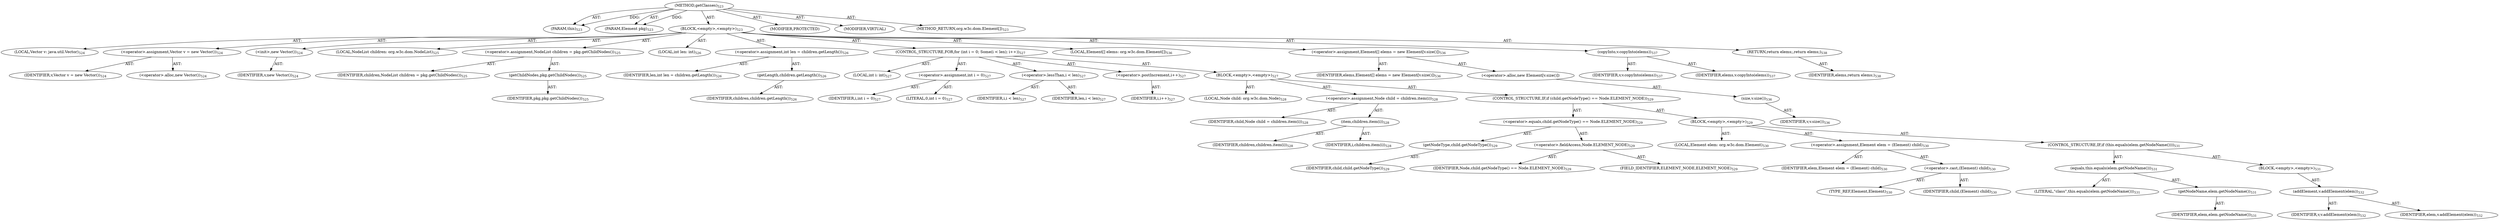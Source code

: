 digraph "getClasses" {  
"111669149713" [label = <(METHOD,getClasses)<SUB>523</SUB>> ]
"115964117027" [label = <(PARAM,this)<SUB>523</SUB>> ]
"115964117028" [label = <(PARAM,Element pkg)<SUB>523</SUB>> ]
"25769803836" [label = <(BLOCK,&lt;empty&gt;,&lt;empty&gt;)<SUB>523</SUB>> ]
"94489280613" [label = <(LOCAL,Vector v: java.util.Vector)<SUB>524</SUB>> ]
"30064771593" [label = <(&lt;operator&gt;.assignment,Vector v = new Vector())<SUB>524</SUB>> ]
"68719477246" [label = <(IDENTIFIER,v,Vector v = new Vector())<SUB>524</SUB>> ]
"30064771594" [label = <(&lt;operator&gt;.alloc,new Vector())<SUB>524</SUB>> ]
"30064771595" [label = <(&lt;init&gt;,new Vector())<SUB>524</SUB>> ]
"68719477247" [label = <(IDENTIFIER,v,new Vector())<SUB>524</SUB>> ]
"94489280614" [label = <(LOCAL,NodeList children: org.w3c.dom.NodeList)<SUB>525</SUB>> ]
"30064771596" [label = <(&lt;operator&gt;.assignment,NodeList children = pkg.getChildNodes())<SUB>525</SUB>> ]
"68719477248" [label = <(IDENTIFIER,children,NodeList children = pkg.getChildNodes())<SUB>525</SUB>> ]
"30064771597" [label = <(getChildNodes,pkg.getChildNodes())<SUB>525</SUB>> ]
"68719477249" [label = <(IDENTIFIER,pkg,pkg.getChildNodes())<SUB>525</SUB>> ]
"94489280615" [label = <(LOCAL,int len: int)<SUB>526</SUB>> ]
"30064771598" [label = <(&lt;operator&gt;.assignment,int len = children.getLength())<SUB>526</SUB>> ]
"68719477250" [label = <(IDENTIFIER,len,int len = children.getLength())<SUB>526</SUB>> ]
"30064771599" [label = <(getLength,children.getLength())<SUB>526</SUB>> ]
"68719477251" [label = <(IDENTIFIER,children,children.getLength())<SUB>526</SUB>> ]
"47244640298" [label = <(CONTROL_STRUCTURE,FOR,for (int i = 0; Some(i &lt; len); i++))<SUB>527</SUB>> ]
"94489280616" [label = <(LOCAL,int i: int)<SUB>527</SUB>> ]
"30064771600" [label = <(&lt;operator&gt;.assignment,int i = 0)<SUB>527</SUB>> ]
"68719477252" [label = <(IDENTIFIER,i,int i = 0)<SUB>527</SUB>> ]
"90194313366" [label = <(LITERAL,0,int i = 0)<SUB>527</SUB>> ]
"30064771601" [label = <(&lt;operator&gt;.lessThan,i &lt; len)<SUB>527</SUB>> ]
"68719477253" [label = <(IDENTIFIER,i,i &lt; len)<SUB>527</SUB>> ]
"68719477254" [label = <(IDENTIFIER,len,i &lt; len)<SUB>527</SUB>> ]
"30064771602" [label = <(&lt;operator&gt;.postIncrement,i++)<SUB>527</SUB>> ]
"68719477255" [label = <(IDENTIFIER,i,i++)<SUB>527</SUB>> ]
"25769803837" [label = <(BLOCK,&lt;empty&gt;,&lt;empty&gt;)<SUB>527</SUB>> ]
"94489280617" [label = <(LOCAL,Node child: org.w3c.dom.Node)<SUB>528</SUB>> ]
"30064771603" [label = <(&lt;operator&gt;.assignment,Node child = children.item(i))<SUB>528</SUB>> ]
"68719477256" [label = <(IDENTIFIER,child,Node child = children.item(i))<SUB>528</SUB>> ]
"30064771604" [label = <(item,children.item(i))<SUB>528</SUB>> ]
"68719477257" [label = <(IDENTIFIER,children,children.item(i))<SUB>528</SUB>> ]
"68719477258" [label = <(IDENTIFIER,i,children.item(i))<SUB>528</SUB>> ]
"47244640299" [label = <(CONTROL_STRUCTURE,IF,if (child.getNodeType() == Node.ELEMENT_NODE))<SUB>529</SUB>> ]
"30064771605" [label = <(&lt;operator&gt;.equals,child.getNodeType() == Node.ELEMENT_NODE)<SUB>529</SUB>> ]
"30064771606" [label = <(getNodeType,child.getNodeType())<SUB>529</SUB>> ]
"68719477259" [label = <(IDENTIFIER,child,child.getNodeType())<SUB>529</SUB>> ]
"30064771607" [label = <(&lt;operator&gt;.fieldAccess,Node.ELEMENT_NODE)<SUB>529</SUB>> ]
"68719477260" [label = <(IDENTIFIER,Node,child.getNodeType() == Node.ELEMENT_NODE)<SUB>529</SUB>> ]
"55834574898" [label = <(FIELD_IDENTIFIER,ELEMENT_NODE,ELEMENT_NODE)<SUB>529</SUB>> ]
"25769803838" [label = <(BLOCK,&lt;empty&gt;,&lt;empty&gt;)<SUB>529</SUB>> ]
"94489280618" [label = <(LOCAL,Element elem: org.w3c.dom.Element)<SUB>530</SUB>> ]
"30064771608" [label = <(&lt;operator&gt;.assignment,Element elem = (Element) child)<SUB>530</SUB>> ]
"68719477261" [label = <(IDENTIFIER,elem,Element elem = (Element) child)<SUB>530</SUB>> ]
"30064771609" [label = <(&lt;operator&gt;.cast,(Element) child)<SUB>530</SUB>> ]
"180388626444" [label = <(TYPE_REF,Element,Element)<SUB>530</SUB>> ]
"68719477262" [label = <(IDENTIFIER,child,(Element) child)<SUB>530</SUB>> ]
"47244640300" [label = <(CONTROL_STRUCTURE,IF,if (this.equals(elem.getNodeName())))<SUB>531</SUB>> ]
"30064771610" [label = <(equals,this.equals(elem.getNodeName()))<SUB>531</SUB>> ]
"90194313367" [label = <(LITERAL,&quot;class&quot;,this.equals(elem.getNodeName()))<SUB>531</SUB>> ]
"30064771611" [label = <(getNodeName,elem.getNodeName())<SUB>531</SUB>> ]
"68719477263" [label = <(IDENTIFIER,elem,elem.getNodeName())<SUB>531</SUB>> ]
"25769803839" [label = <(BLOCK,&lt;empty&gt;,&lt;empty&gt;)<SUB>531</SUB>> ]
"30064771612" [label = <(addElement,v.addElement(elem))<SUB>532</SUB>> ]
"68719477264" [label = <(IDENTIFIER,v,v.addElement(elem))<SUB>532</SUB>> ]
"68719477265" [label = <(IDENTIFIER,elem,v.addElement(elem))<SUB>532</SUB>> ]
"94489280619" [label = <(LOCAL,Element[] elems: org.w3c.dom.Element[])<SUB>536</SUB>> ]
"30064771613" [label = <(&lt;operator&gt;.assignment,Element[] elems = new Element[v.size()])<SUB>536</SUB>> ]
"68719477266" [label = <(IDENTIFIER,elems,Element[] elems = new Element[v.size()])<SUB>536</SUB>> ]
"30064771614" [label = <(&lt;operator&gt;.alloc,new Element[v.size()])> ]
"30064771615" [label = <(size,v.size())<SUB>536</SUB>> ]
"68719477267" [label = <(IDENTIFIER,v,v.size())<SUB>536</SUB>> ]
"30064771616" [label = <(copyInto,v.copyInto(elems))<SUB>537</SUB>> ]
"68719477268" [label = <(IDENTIFIER,v,v.copyInto(elems))<SUB>537</SUB>> ]
"68719477269" [label = <(IDENTIFIER,elems,v.copyInto(elems))<SUB>537</SUB>> ]
"146028888076" [label = <(RETURN,return elems;,return elems;)<SUB>538</SUB>> ]
"68719477270" [label = <(IDENTIFIER,elems,return elems;)<SUB>538</SUB>> ]
"133143986218" [label = <(MODIFIER,PROTECTED)> ]
"133143986219" [label = <(MODIFIER,VIRTUAL)> ]
"128849018897" [label = <(METHOD_RETURN,org.w3c.dom.Element[])<SUB>523</SUB>> ]
  "111669149713" -> "115964117027"  [ label = "AST: "] 
  "111669149713" -> "115964117028"  [ label = "AST: "] 
  "111669149713" -> "25769803836"  [ label = "AST: "] 
  "111669149713" -> "133143986218"  [ label = "AST: "] 
  "111669149713" -> "133143986219"  [ label = "AST: "] 
  "111669149713" -> "128849018897"  [ label = "AST: "] 
  "25769803836" -> "94489280613"  [ label = "AST: "] 
  "25769803836" -> "30064771593"  [ label = "AST: "] 
  "25769803836" -> "30064771595"  [ label = "AST: "] 
  "25769803836" -> "94489280614"  [ label = "AST: "] 
  "25769803836" -> "30064771596"  [ label = "AST: "] 
  "25769803836" -> "94489280615"  [ label = "AST: "] 
  "25769803836" -> "30064771598"  [ label = "AST: "] 
  "25769803836" -> "47244640298"  [ label = "AST: "] 
  "25769803836" -> "94489280619"  [ label = "AST: "] 
  "25769803836" -> "30064771613"  [ label = "AST: "] 
  "25769803836" -> "30064771616"  [ label = "AST: "] 
  "25769803836" -> "146028888076"  [ label = "AST: "] 
  "30064771593" -> "68719477246"  [ label = "AST: "] 
  "30064771593" -> "30064771594"  [ label = "AST: "] 
  "30064771595" -> "68719477247"  [ label = "AST: "] 
  "30064771596" -> "68719477248"  [ label = "AST: "] 
  "30064771596" -> "30064771597"  [ label = "AST: "] 
  "30064771597" -> "68719477249"  [ label = "AST: "] 
  "30064771598" -> "68719477250"  [ label = "AST: "] 
  "30064771598" -> "30064771599"  [ label = "AST: "] 
  "30064771599" -> "68719477251"  [ label = "AST: "] 
  "47244640298" -> "94489280616"  [ label = "AST: "] 
  "47244640298" -> "30064771600"  [ label = "AST: "] 
  "47244640298" -> "30064771601"  [ label = "AST: "] 
  "47244640298" -> "30064771602"  [ label = "AST: "] 
  "47244640298" -> "25769803837"  [ label = "AST: "] 
  "30064771600" -> "68719477252"  [ label = "AST: "] 
  "30064771600" -> "90194313366"  [ label = "AST: "] 
  "30064771601" -> "68719477253"  [ label = "AST: "] 
  "30064771601" -> "68719477254"  [ label = "AST: "] 
  "30064771602" -> "68719477255"  [ label = "AST: "] 
  "25769803837" -> "94489280617"  [ label = "AST: "] 
  "25769803837" -> "30064771603"  [ label = "AST: "] 
  "25769803837" -> "47244640299"  [ label = "AST: "] 
  "30064771603" -> "68719477256"  [ label = "AST: "] 
  "30064771603" -> "30064771604"  [ label = "AST: "] 
  "30064771604" -> "68719477257"  [ label = "AST: "] 
  "30064771604" -> "68719477258"  [ label = "AST: "] 
  "47244640299" -> "30064771605"  [ label = "AST: "] 
  "47244640299" -> "25769803838"  [ label = "AST: "] 
  "30064771605" -> "30064771606"  [ label = "AST: "] 
  "30064771605" -> "30064771607"  [ label = "AST: "] 
  "30064771606" -> "68719477259"  [ label = "AST: "] 
  "30064771607" -> "68719477260"  [ label = "AST: "] 
  "30064771607" -> "55834574898"  [ label = "AST: "] 
  "25769803838" -> "94489280618"  [ label = "AST: "] 
  "25769803838" -> "30064771608"  [ label = "AST: "] 
  "25769803838" -> "47244640300"  [ label = "AST: "] 
  "30064771608" -> "68719477261"  [ label = "AST: "] 
  "30064771608" -> "30064771609"  [ label = "AST: "] 
  "30064771609" -> "180388626444"  [ label = "AST: "] 
  "30064771609" -> "68719477262"  [ label = "AST: "] 
  "47244640300" -> "30064771610"  [ label = "AST: "] 
  "47244640300" -> "25769803839"  [ label = "AST: "] 
  "30064771610" -> "90194313367"  [ label = "AST: "] 
  "30064771610" -> "30064771611"  [ label = "AST: "] 
  "30064771611" -> "68719477263"  [ label = "AST: "] 
  "25769803839" -> "30064771612"  [ label = "AST: "] 
  "30064771612" -> "68719477264"  [ label = "AST: "] 
  "30064771612" -> "68719477265"  [ label = "AST: "] 
  "30064771613" -> "68719477266"  [ label = "AST: "] 
  "30064771613" -> "30064771614"  [ label = "AST: "] 
  "30064771614" -> "30064771615"  [ label = "AST: "] 
  "30064771615" -> "68719477267"  [ label = "AST: "] 
  "30064771616" -> "68719477268"  [ label = "AST: "] 
  "30064771616" -> "68719477269"  [ label = "AST: "] 
  "146028888076" -> "68719477270"  [ label = "AST: "] 
  "111669149713" -> "115964117027"  [ label = "DDG: "] 
  "111669149713" -> "115964117028"  [ label = "DDG: "] 
}
